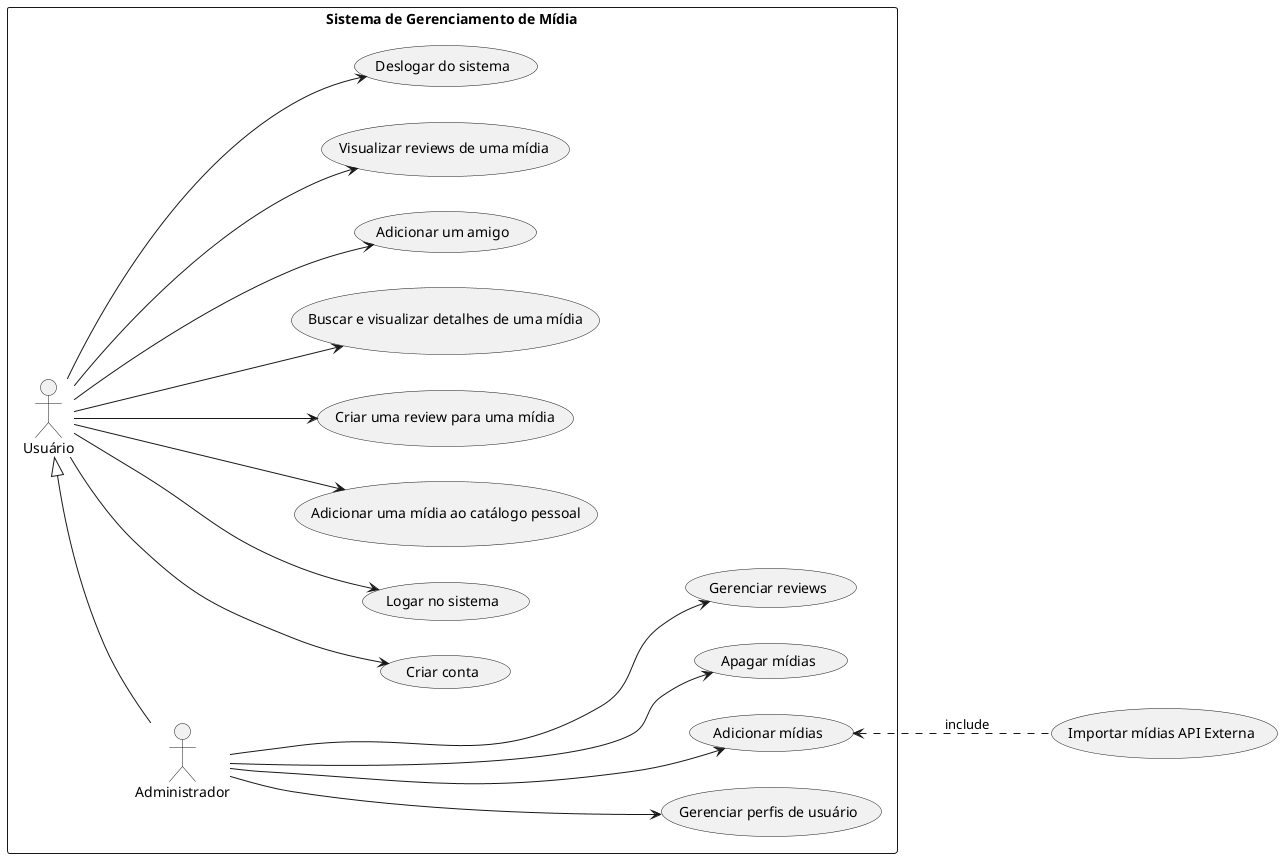 @startuml useCases
left to right direction


rectangle "Sistema de Gerenciamento de Mídia" {
    actor "Usuário" as usuario
    actor "Administrador" as admin
    usecase "Criar conta" as UC1
    usecase "Logar no sistema" as UC2
    usecase "Adicionar uma mídia ao catálogo pessoal" as UC3
    usecase "Criar uma review para uma mídia" as UC4
    usecase "Buscar e visualizar detalhes de uma mídia" as UC5
    usecase "Adicionar um amigo" as UC6
    usecase "Visualizar reviews de uma mídia" as UC7
    usecase "Deslogar do sistema" as UC8
    usecase "Gerenciar perfis de usuário" as UC9
    usecase "Adicionar mídias" as UC10
    usecase "Apagar mídias" as UC11
    usecase "Gerenciar reviews" as UC12
}

usecase "Importar mídias API Externa" as UC13

usuario ---> UC1
usuario ---> UC2
usuario ---> UC3
usuario ---> UC4
usuario ---> UC5
usuario ---> UC6
usuario ---> UC7
usuario ---> UC8

admin ---> UC9
admin ---> UC10
admin ---> UC11
admin ---> UC12
usuario <|-- admin

UC10 <... UC13 : include

@enduml